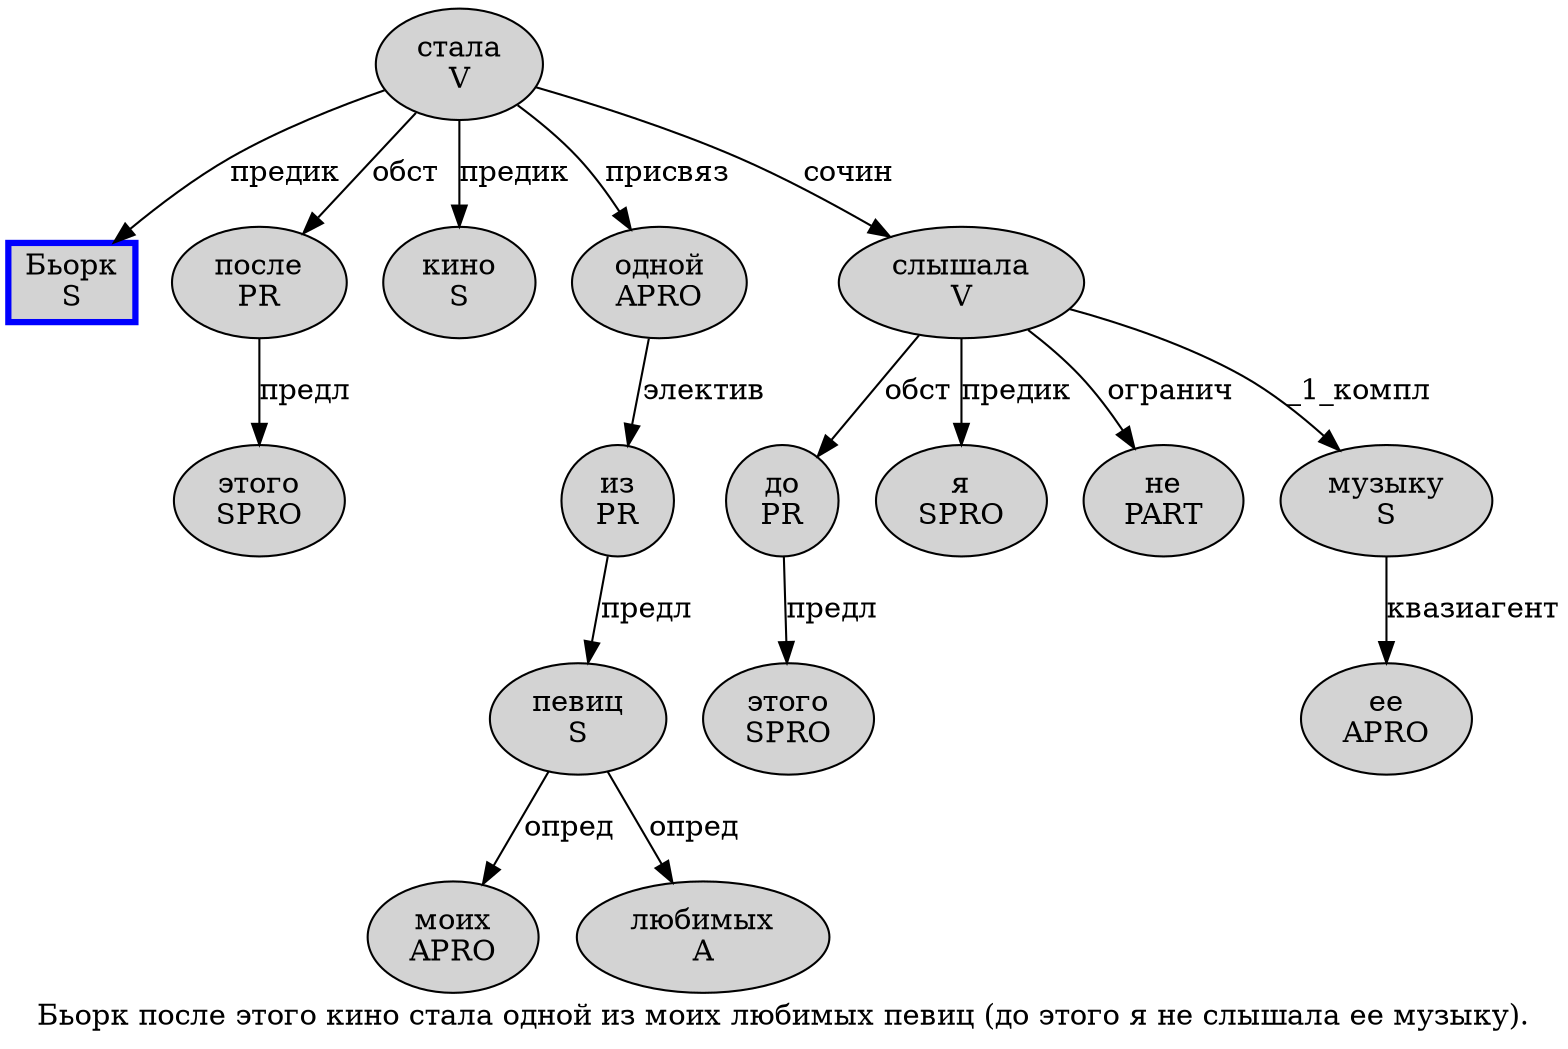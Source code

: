 digraph SENTENCE_29 {
	graph [label="Бьорк после этого кино стала одной из моих любимых певиц (до этого я не слышала ее музыку)."]
	node [style=filled]
		0 [label="Бьорк
S" color=blue fillcolor=lightgray penwidth=3 shape=box]
		1 [label="после
PR" color="" fillcolor=lightgray penwidth=1 shape=ellipse]
		2 [label="этого
SPRO" color="" fillcolor=lightgray penwidth=1 shape=ellipse]
		3 [label="кино
S" color="" fillcolor=lightgray penwidth=1 shape=ellipse]
		4 [label="стала
V" color="" fillcolor=lightgray penwidth=1 shape=ellipse]
		5 [label="одной
APRO" color="" fillcolor=lightgray penwidth=1 shape=ellipse]
		6 [label="из
PR" color="" fillcolor=lightgray penwidth=1 shape=ellipse]
		7 [label="моих
APRO" color="" fillcolor=lightgray penwidth=1 shape=ellipse]
		8 [label="любимых
A" color="" fillcolor=lightgray penwidth=1 shape=ellipse]
		9 [label="певиц
S" color="" fillcolor=lightgray penwidth=1 shape=ellipse]
		11 [label="до
PR" color="" fillcolor=lightgray penwidth=1 shape=ellipse]
		12 [label="этого
SPRO" color="" fillcolor=lightgray penwidth=1 shape=ellipse]
		13 [label="я
SPRO" color="" fillcolor=lightgray penwidth=1 shape=ellipse]
		14 [label="не
PART" color="" fillcolor=lightgray penwidth=1 shape=ellipse]
		15 [label="слышала
V" color="" fillcolor=lightgray penwidth=1 shape=ellipse]
		16 [label="ее
APRO" color="" fillcolor=lightgray penwidth=1 shape=ellipse]
		17 [label="музыку
S" color="" fillcolor=lightgray penwidth=1 shape=ellipse]
			6 -> 9 [label="предл"]
			15 -> 11 [label="обст"]
			15 -> 13 [label="предик"]
			15 -> 14 [label="огранич"]
			15 -> 17 [label="_1_компл"]
			17 -> 16 [label="квазиагент"]
			1 -> 2 [label="предл"]
			9 -> 7 [label="опред"]
			9 -> 8 [label="опред"]
			11 -> 12 [label="предл"]
			4 -> 0 [label="предик"]
			4 -> 1 [label="обст"]
			4 -> 3 [label="предик"]
			4 -> 5 [label="присвяз"]
			4 -> 15 [label="сочин"]
			5 -> 6 [label="электив"]
}